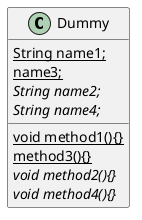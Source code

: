 @startuml
'https://plantuml.com/class-diagram
skinparam classAttributeIconSize 0
class Dummy {
    {static} String name1;
    {static} name3;
    {abstract} String name2;
    {abstract} String name4;

    {static} void method1(){}
    {static} method3(){}
    {abstract} void method2(){}
    {abstract} void method4(){}
}

@enduml